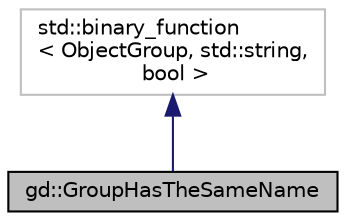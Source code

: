 digraph "gd::GroupHasTheSameName"
{
  edge [fontname="Helvetica",fontsize="10",labelfontname="Helvetica",labelfontsize="10"];
  node [fontname="Helvetica",fontsize="10",shape=record];
  Node1 [label="gd::GroupHasTheSameName",height=0.2,width=0.4,color="black", fillcolor="grey75", style="filled", fontcolor="black"];
  Node2 -> Node1 [dir="back",color="midnightblue",fontsize="10",style="solid",fontname="Helvetica"];
  Node2 [label="std::binary_function\l\< ObjectGroup, std::string,\l bool \>",height=0.2,width=0.4,color="grey75", fillcolor="white", style="filled"];
}
